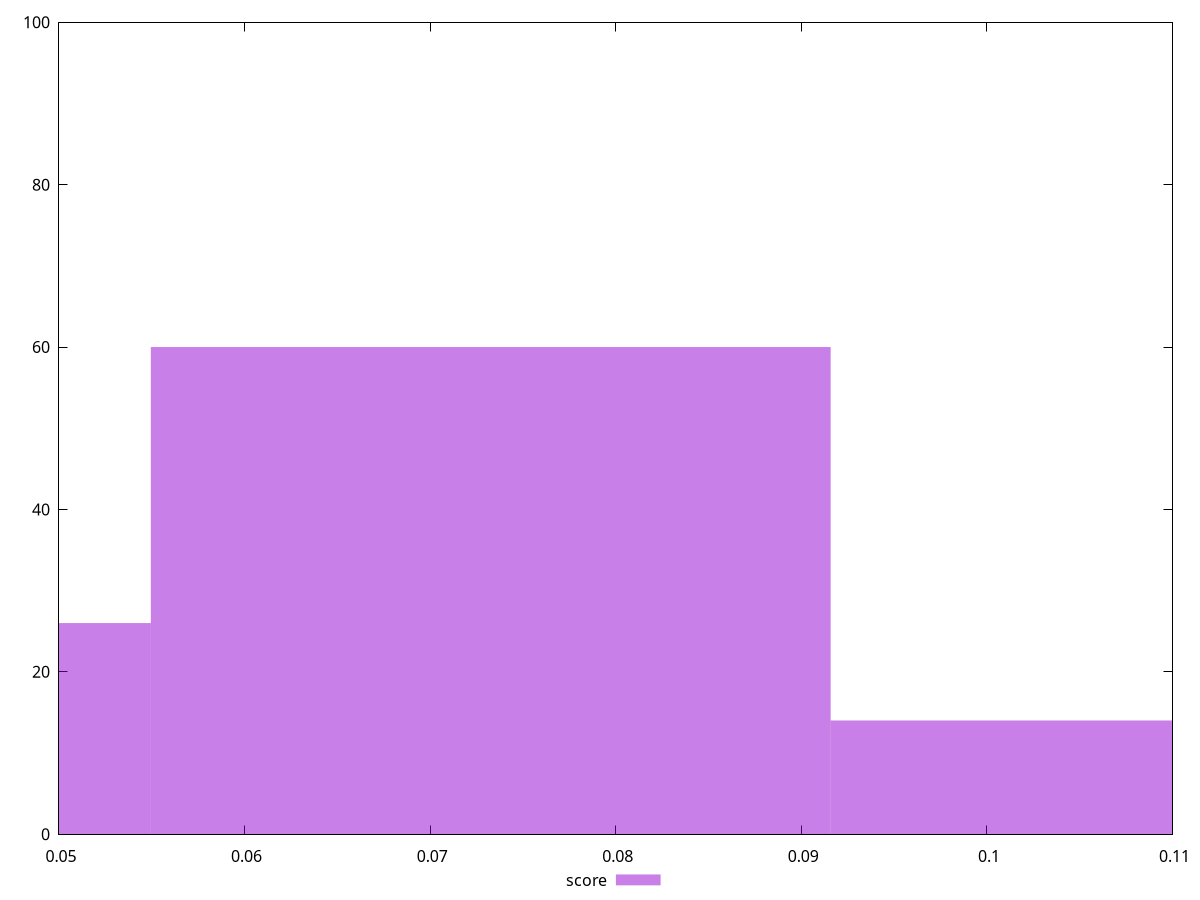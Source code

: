 reset

$score <<EOF
0.036632175581842105 26
0.07326435116368421 60
0.10989652674552632 14
EOF

set key outside below
set boxwidth 0.036632175581842105
set xrange [0.05:0.11]
set yrange [0:100]
set trange [0:100]
set style fill transparent solid 0.5 noborder
set terminal svg size 640, 490 enhanced background rgb 'white'
set output "reprap/interactive/samples/pages+cached+noexternal+nomedia/score/histogram.svg"

plot $score title "score" with boxes

reset
